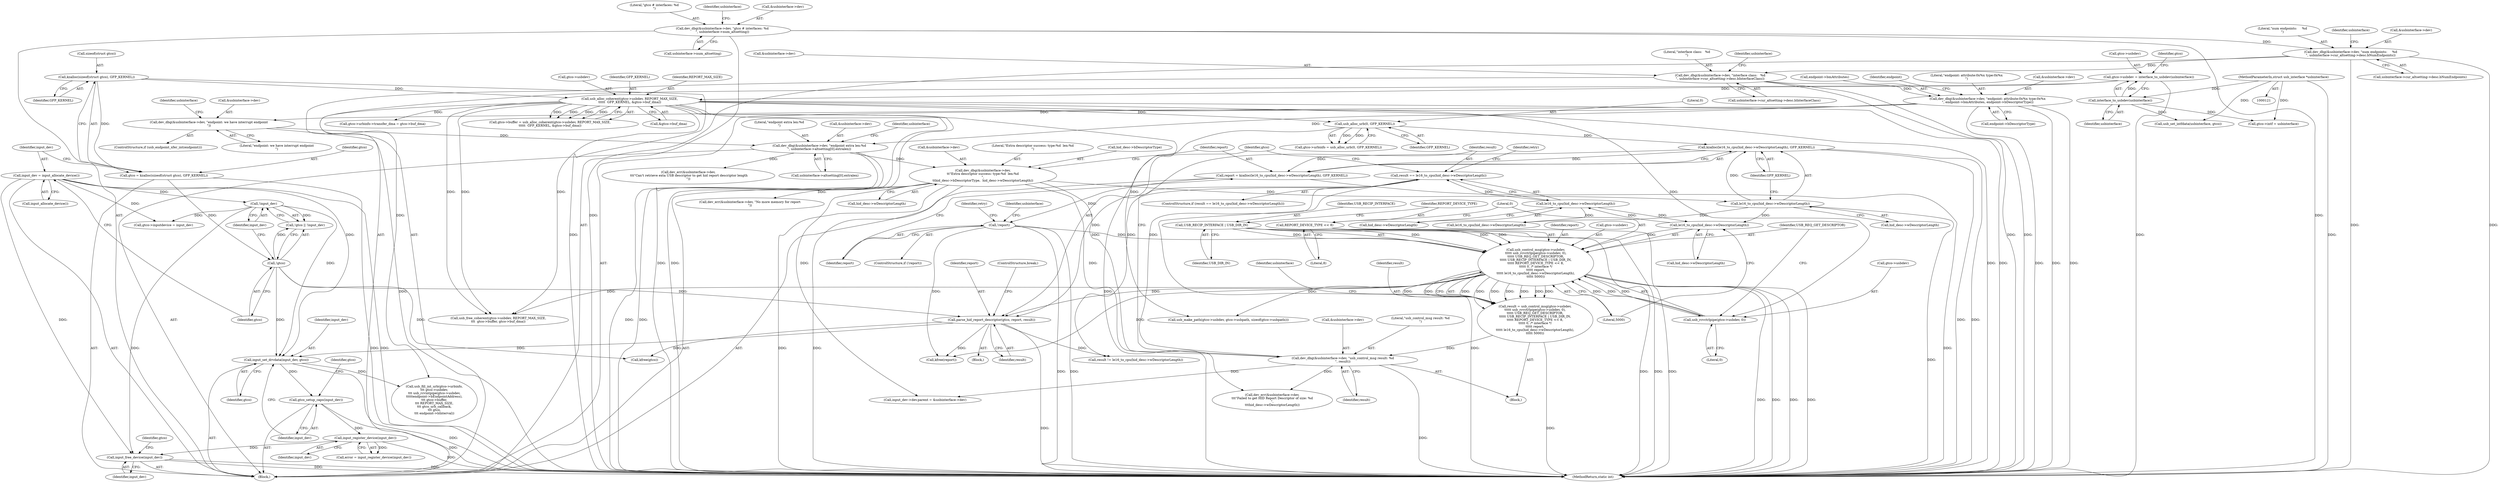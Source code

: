 digraph "0_linux_162f98dea487206d9ab79fc12ed64700667a894d@API" {
"1000625" [label="(Call,input_free_device(input_dev))"];
"1000142" [label="(Call,input_dev = input_allocate_device())"];
"1000149" [label="(Call,!input_dev)"];
"1000600" [label="(Call,input_register_device(input_dev))"];
"1000522" [label="(Call,gtco_setup_caps(input_dev))"];
"1000519" [label="(Call,input_set_drvdata(input_dev, gtco))"];
"1000448" [label="(Call,parse_hid_report_descriptor(gtco, report, result))"];
"1000147" [label="(Call,!gtco)"];
"1000136" [label="(Call,gtco = kzalloc(sizeof(struct gtco), GFP_KERNEL))"];
"1000138" [label="(Call,kzalloc(sizeof(struct gtco), GFP_KERNEL))"];
"1000410" [label="(Call,usb_control_msg(gtco->usbdev,\n\t\t\t\t\t usb_rcvctrlpipe(gtco->usbdev, 0),\n\t\t\t\t\t USB_REQ_GET_DESCRIPTOR,\n\t\t\t\t\t USB_RECIP_INTERFACE | USB_DIR_IN,\n\t\t\t\t\t REPORT_DEVICE_TYPE << 8,\n\t\t\t\t\t 0, /* interface */\n\t\t\t\t\t report,\n\t\t\t\t\t le16_to_cpu(hid_desc->wDescriptorLength),\n\t\t\t\t\t 5000))"];
"1000414" [label="(Call,usb_rcvctrlpipe(gtco->usbdev, 0))"];
"1000183" [label="(Call,usb_alloc_coherent(gtco->usbdev, REPORT_MAX_SIZE,\n\t\t\t\t\t  GFP_KERNEL, &gtco->buf_dma))"];
"1000168" [label="(Call,gtco->usbdev = interface_to_usbdev(usbinterface))"];
"1000172" [label="(Call,interface_to_usbdev(usbinterface))"];
"1000122" [label="(MethodParameterIn,struct usb_interface *usbinterface)"];
"1000420" [label="(Call,USB_RECIP_INTERFACE | USB_DIR_IN)"];
"1000423" [label="(Call,REPORT_DEVICE_TYPE << 8)"];
"1000384" [label="(Call,!report)"];
"1000375" [label="(Call,report = kzalloc(le16_to_cpu(hid_desc->wDescriptorLength), GFP_KERNEL))"];
"1000377" [label="(Call,kzalloc(le16_to_cpu(hid_desc->wDescriptorLength), GFP_KERNEL))"];
"1000378" [label="(Call,le16_to_cpu(hid_desc->wDescriptorLength))"];
"1000363" [label="(Call,dev_dbg(&usbinterface->dev,\n\t\t\"Extra descriptor success: type:%d  len:%d\n\",\n\t\thid_desc->bDescriptorType,  hid_desc->wDescriptorLength))"];
"1000328" [label="(Call,dev_dbg(&usbinterface->dev, \"endpoint extra len:%d\n\", usbinterface->altsetting[0].extralen))"];
"1000322" [label="(Call,dev_dbg(&usbinterface->dev, \"endpoint: we have interrupt endpoint\n\"))"];
"1000307" [label="(Call,dev_dbg(&usbinterface->dev, \"endpoint: attribute:0x%x type:0x%x\n\", endpoint->bmAttributes, endpoint->bDescriptorType))"];
"1000294" [label="(Call,dev_dbg(&usbinterface->dev, \"interface class:   %d\n\", usbinterface->cur_altsetting->desc.bInterfaceClass))"];
"1000281" [label="(Call,dev_dbg(&usbinterface->dev, \"num endpoints:     %d\n\", usbinterface->cur_altsetting->desc.bNumEndpoints))"];
"1000272" [label="(Call,dev_dbg(&usbinterface->dev, \"gtco # interfaces: %d\n\", usbinterface->num_altsetting))"];
"1000214" [label="(Call,usb_alloc_urb(0, GFP_KERNEL))"];
"1000428" [label="(Call,le16_to_cpu(hid_desc->wDescriptorLength))"];
"1000443" [label="(Call,le16_to_cpu(hid_desc->wDescriptorLength))"];
"1000441" [label="(Call,result == le16_to_cpu(hid_desc->wDescriptorLength))"];
"1000433" [label="(Call,dev_dbg(&usbinterface->dev, \"usb_control_msg result: %d\n\", result))"];
"1000408" [label="(Call,result = usb_control_msg(gtco->usbdev,\n\t\t\t\t\t usb_rcvctrlpipe(gtco->usbdev, 0),\n\t\t\t\t\t USB_REQ_GET_DESCRIPTOR,\n\t\t\t\t\t USB_RECIP_INTERFACE | USB_DIR_IN,\n\t\t\t\t\t REPORT_DEVICE_TYPE << 8,\n\t\t\t\t\t 0, /* interface */\n\t\t\t\t\t report,\n\t\t\t\t\t le16_to_cpu(hid_desc->wDescriptorLength),\n\t\t\t\t\t 5000))"];
"1000379" [label="(Call,hid_desc->wDescriptorLength)"];
"1000438" [label="(Literal,\"usb_control_msg result: %d\n\")"];
"1000146" [label="(Call,!gtco || !input_dev)"];
"1000333" [label="(Literal,\"endpoint extra len:%d\n\")"];
"1000376" [label="(Identifier,report)"];
"1000598" [label="(Call,error = input_register_device(input_dev))"];
"1000183" [label="(Call,usb_alloc_coherent(gtco->usbdev, REPORT_MAX_SIZE,\n\t\t\t\t\t  GFP_KERNEL, &gtco->buf_dma))"];
"1000436" [label="(Identifier,usbinterface)"];
"1000287" [label="(Call,usbinterface->cur_altsetting->desc.bNumEndpoints)"];
"1000419" [label="(Identifier,USB_REQ_GET_DESCRIPTOR)"];
"1000422" [label="(Identifier,USB_DIR_IN)"];
"1000150" [label="(Identifier,input_dev)"];
"1000382" [label="(Identifier,GFP_KERNEL)"];
"1000295" [label="(Call,&usbinterface->dev)"];
"1000364" [label="(Call,&usbinterface->dev)"];
"1000163" [label="(Call,gtco->inputdevice = input_dev)"];
"1000331" [label="(Identifier,usbinterface)"];
"1000595" [label="(Call,usb_set_intfdata(usbinterface, gtco))"];
"1000428" [label="(Call,le16_to_cpu(hid_desc->wDescriptorLength))"];
"1000294" [label="(Call,dev_dbg(&usbinterface->dev, \"interface class:   %d\n\", usbinterface->cur_altsetting->desc.bInterfaceClass))"];
"1000456" [label="(Call,result != le16_to_cpu(hid_desc->wDescriptorLength))"];
"1000420" [label="(Call,USB_RECIP_INTERFACE | USB_DIR_IN)"];
"1000410" [label="(Call,usb_control_msg(gtco->usbdev,\n\t\t\t\t\t usb_rcvctrlpipe(gtco->usbdev, 0),\n\t\t\t\t\t USB_REQ_GET_DESCRIPTOR,\n\t\t\t\t\t USB_RECIP_INTERFACE | USB_DIR_IN,\n\t\t\t\t\t REPORT_DEVICE_TYPE << 8,\n\t\t\t\t\t 0, /* interface */\n\t\t\t\t\t report,\n\t\t\t\t\t le16_to_cpu(hid_desc->wDescriptorLength),\n\t\t\t\t\t 5000))"];
"1000281" [label="(Call,dev_dbg(&usbinterface->dev, \"num endpoints:     %d\n\", usbinterface->cur_altsetting->desc.bNumEndpoints))"];
"1000188" [label="(Identifier,GFP_KERNEL)"];
"1000447" [label="(Block,)"];
"1000442" [label="(Identifier,result)"];
"1000458" [label="(Call,le16_to_cpu(hid_desc->wDescriptorLength))"];
"1000453" [label="(Call,kfree(report))"];
"1000628" [label="(Identifier,gtco)"];
"1000215" [label="(Literal,0)"];
"1000179" [label="(Call,gtco->buffer = usb_alloc_coherent(gtco->usbdev, REPORT_MAX_SIZE,\n\t\t\t\t\t  GFP_KERNEL, &gtco->buf_dma))"];
"1000407" [label="(Block,)"];
"1000139" [label="(Call,sizeof(struct gtco))"];
"1000421" [label="(Identifier,USB_RECIP_INTERFACE)"];
"1000439" [label="(Identifier,result)"];
"1000418" [label="(Literal,0)"];
"1000286" [label="(Literal,\"num endpoints:     %d\n\")"];
"1000277" [label="(Literal,\"gtco # interfaces: %d\n\")"];
"1000322" [label="(Call,dev_dbg(&usbinterface->dev, \"endpoint: we have interrupt endpoint\n\"))"];
"1000278" [label="(Call,usbinterface->num_altsetting)"];
"1000189" [label="(Call,&gtco->buf_dma)"];
"1000579" [label="(Call,gtco->urbinfo->transfer_dma = gtco->buf_dma)"];
"1000423" [label="(Call,REPORT_DEVICE_TYPE << 8)"];
"1000352" [label="(Call,dev_err(&usbinterface->dev,\n \t\t\t\"Can't retrieve exta USB descriptor to get hid report descriptor length\n\"))"];
"1000526" [label="(Identifier,gtco)"];
"1000383" [label="(ControlStructure,if (!report))"];
"1000284" [label="(Identifier,usbinterface)"];
"1000168" [label="(Call,gtco->usbdev = interface_to_usbdev(usbinterface))"];
"1000273" [label="(Call,&usbinterface->dev)"];
"1000147" [label="(Call,!gtco)"];
"1000451" [label="(Identifier,result)"];
"1000297" [label="(Identifier,usbinterface)"];
"1000415" [label="(Call,gtco->usbdev)"];
"1000312" [label="(Literal,\"endpoint: attribute:0x%x type:0x%x\n\")"];
"1000138" [label="(Call,kzalloc(sizeof(struct gtco), GFP_KERNEL))"];
"1000626" [label="(Identifier,input_dev)"];
"1000411" [label="(Call,gtco->usbdev)"];
"1000477" [label="(Call,usb_make_path(gtco->usbdev, gtco->usbpath, sizeof(gtco->usbpath)))"];
"1000387" [label="(Call,dev_err(&usbinterface->dev, \"No more memory for report\n\"))"];
"1000363" [label="(Call,dev_dbg(&usbinterface->dev,\n\t\t\"Extra descriptor success: type:%d  len:%d\n\",\n\t\thid_desc->bDescriptorType,  hid_desc->wDescriptorLength))"];
"1000450" [label="(Identifier,report)"];
"1000377" [label="(Call,kzalloc(le16_to_cpu(hid_desc->wDescriptorLength), GFP_KERNEL))"];
"1000173" [label="(Identifier,usbinterface)"];
"1000532" [label="(Call,input_dev->dev.parent = &usbinterface->dev)"];
"1000429" [label="(Call,hid_desc->wDescriptorLength)"];
"1000316" [label="(Call,endpoint->bDescriptorType)"];
"1000368" [label="(Literal,\"Extra descriptor success: type:%d  len:%d\n\")"];
"1000210" [label="(Call,gtco->urbinfo = usb_alloc_urb(0, GFP_KERNEL))"];
"1000427" [label="(Identifier,report)"];
"1000187" [label="(Identifier,REPORT_MAX_SIZE)"];
"1000414" [label="(Call,usb_rcvctrlpipe(gtco->usbdev, 0))"];
"1000172" [label="(Call,interface_to_usbdev(usbinterface))"];
"1000327" [label="(Literal,\"endpoint: we have interrupt endpoint\n\")"];
"1000372" [label="(Call,hid_desc->wDescriptorLength)"];
"1000400" [label="(Identifier,retry)"];
"1000137" [label="(Identifier,gtco)"];
"1000282" [label="(Call,&usbinterface->dev)"];
"1000319" [label="(ControlStructure,if (usb_endpoint_xfer_int(endpoint)))"];
"1000122" [label="(MethodParameterIn,struct usb_interface *usbinterface)"];
"1000408" [label="(Call,result = usb_control_msg(gtco->usbdev,\n\t\t\t\t\t usb_rcvctrlpipe(gtco->usbdev, 0),\n\t\t\t\t\t USB_REQ_GET_DESCRIPTOR,\n\t\t\t\t\t USB_RECIP_INTERFACE | USB_DIR_IN,\n\t\t\t\t\t REPORT_DEVICE_TYPE << 8,\n\t\t\t\t\t 0, /* interface */\n\t\t\t\t\t report,\n\t\t\t\t\t le16_to_cpu(hid_desc->wDescriptorLength),\n\t\t\t\t\t 5000))"];
"1000601" [label="(Identifier,input_dev)"];
"1000144" [label="(Call,input_allocate_device())"];
"1000425" [label="(Literal,8)"];
"1000124" [label="(Block,)"];
"1000136" [label="(Call,gtco = kzalloc(sizeof(struct gtco), GFP_KERNEL))"];
"1000143" [label="(Identifier,input_dev)"];
"1000522" [label="(Call,gtco_setup_caps(input_dev))"];
"1000184" [label="(Call,gtco->usbdev)"];
"1000631" [label="(MethodReturn,static int)"];
"1000520" [label="(Identifier,input_dev)"];
"1000214" [label="(Call,usb_alloc_urb(0, GFP_KERNEL))"];
"1000406" [label="(Identifier,retry)"];
"1000174" [label="(Call,gtco->intf = usbinterface)"];
"1000308" [label="(Call,&usbinterface->dev)"];
"1000463" [label="(Call,dev_err(&usbinterface->dev,\n\t\t\t\"Failed to get HID Report Descriptor of size: %d\n\",\n\t\t\thid_desc->wDescriptorLength))"];
"1000519" [label="(Call,input_set_drvdata(input_dev, gtco))"];
"1000452" [label="(ControlStructure,break;)"];
"1000432" [label="(Literal,5000)"];
"1000323" [label="(Call,&usbinterface->dev)"];
"1000149" [label="(Call,!input_dev)"];
"1000272" [label="(Call,dev_dbg(&usbinterface->dev, \"gtco # interfaces: %d\n\", usbinterface->num_altsetting))"];
"1000216" [label="(Identifier,GFP_KERNEL)"];
"1000141" [label="(Identifier,GFP_KERNEL)"];
"1000523" [label="(Identifier,input_dev)"];
"1000313" [label="(Call,endpoint->bmAttributes)"];
"1000369" [label="(Call,hid_desc->bDescriptorType)"];
"1000300" [label="(Call,usbinterface->cur_altsetting->desc.bInterfaceClass)"];
"1000142" [label="(Call,input_dev = input_allocate_device())"];
"1000334" [label="(Call,usbinterface->altsetting[0].extralen)"];
"1000329" [label="(Call,&usbinterface->dev)"];
"1000444" [label="(Call,hid_desc->wDescriptorLength)"];
"1000434" [label="(Call,&usbinterface->dev)"];
"1000176" [label="(Identifier,gtco)"];
"1000385" [label="(Identifier,report)"];
"1000625" [label="(Call,input_free_device(input_dev))"];
"1000299" [label="(Literal,\"interface class:   %d\n\")"];
"1000627" [label="(Call,kfree(gtco))"];
"1000321" [label="(Identifier,endpoint)"];
"1000424" [label="(Identifier,REPORT_DEVICE_TYPE)"];
"1000148" [label="(Identifier,gtco)"];
"1000378" [label="(Call,le16_to_cpu(hid_desc->wDescriptorLength))"];
"1000521" [label="(Identifier,gtco)"];
"1000384" [label="(Call,!report)"];
"1000600" [label="(Call,input_register_device(input_dev))"];
"1000449" [label="(Identifier,gtco)"];
"1000433" [label="(Call,dev_dbg(&usbinterface->dev, \"usb_control_msg result: %d\n\", result))"];
"1000390" [label="(Identifier,usbinterface)"];
"1000441" [label="(Call,result == le16_to_cpu(hid_desc->wDescriptorLength))"];
"1000375" [label="(Call,report = kzalloc(le16_to_cpu(hid_desc->wDescriptorLength), GFP_KERNEL))"];
"1000307" [label="(Call,dev_dbg(&usbinterface->dev, \"endpoint: attribute:0x%x type:0x%x\n\", endpoint->bmAttributes, endpoint->bDescriptorType))"];
"1000328" [label="(Call,dev_dbg(&usbinterface->dev, \"endpoint extra len:%d\n\", usbinterface->altsetting[0].extralen))"];
"1000613" [label="(Call,usb_free_coherent(gtco->usbdev, REPORT_MAX_SIZE,\n\t\t\t  gtco->buffer, gtco->buf_dma))"];
"1000426" [label="(Literal,0)"];
"1000169" [label="(Call,gtco->usbdev)"];
"1000310" [label="(Identifier,usbinterface)"];
"1000443" [label="(Call,le16_to_cpu(hid_desc->wDescriptorLength))"];
"1000409" [label="(Identifier,result)"];
"1000345" [label="(Identifier,usbinterface)"];
"1000556" [label="(Call,usb_fill_int_urb(gtco->urbinfo,\n\t\t\t gtco->usbdev,\n\t\t\t usb_rcvintpipe(gtco->usbdev,\n\t\t\t\t\tendpoint->bEndpointAddress),\n\t\t\t gtco->buffer,\n\t\t\t REPORT_MAX_SIZE,\n\t\t\t gtco_urb_callback,\n\t\t\t gtco,\n\t\t\t endpoint->bInterval))"];
"1000448" [label="(Call,parse_hid_report_descriptor(gtco, report, result))"];
"1000440" [label="(ControlStructure,if (result == le16_to_cpu(hid_desc->wDescriptorLength)))"];
"1000625" -> "1000124"  [label="AST: "];
"1000625" -> "1000626"  [label="CFG: "];
"1000626" -> "1000625"  [label="AST: "];
"1000628" -> "1000625"  [label="CFG: "];
"1000625" -> "1000631"  [label="DDG: "];
"1000625" -> "1000631"  [label="DDG: "];
"1000142" -> "1000625"  [label="DDG: "];
"1000149" -> "1000625"  [label="DDG: "];
"1000600" -> "1000625"  [label="DDG: "];
"1000142" -> "1000124"  [label="AST: "];
"1000142" -> "1000144"  [label="CFG: "];
"1000143" -> "1000142"  [label="AST: "];
"1000144" -> "1000142"  [label="AST: "];
"1000148" -> "1000142"  [label="CFG: "];
"1000142" -> "1000631"  [label="DDG: "];
"1000142" -> "1000149"  [label="DDG: "];
"1000142" -> "1000163"  [label="DDG: "];
"1000142" -> "1000519"  [label="DDG: "];
"1000149" -> "1000146"  [label="AST: "];
"1000149" -> "1000150"  [label="CFG: "];
"1000150" -> "1000149"  [label="AST: "];
"1000146" -> "1000149"  [label="CFG: "];
"1000149" -> "1000146"  [label="DDG: "];
"1000149" -> "1000163"  [label="DDG: "];
"1000149" -> "1000519"  [label="DDG: "];
"1000600" -> "1000598"  [label="AST: "];
"1000600" -> "1000601"  [label="CFG: "];
"1000601" -> "1000600"  [label="AST: "];
"1000598" -> "1000600"  [label="CFG: "];
"1000600" -> "1000631"  [label="DDG: "];
"1000600" -> "1000598"  [label="DDG: "];
"1000522" -> "1000600"  [label="DDG: "];
"1000522" -> "1000124"  [label="AST: "];
"1000522" -> "1000523"  [label="CFG: "];
"1000523" -> "1000522"  [label="AST: "];
"1000526" -> "1000522"  [label="CFG: "];
"1000522" -> "1000631"  [label="DDG: "];
"1000519" -> "1000522"  [label="DDG: "];
"1000519" -> "1000124"  [label="AST: "];
"1000519" -> "1000521"  [label="CFG: "];
"1000520" -> "1000519"  [label="AST: "];
"1000521" -> "1000519"  [label="AST: "];
"1000523" -> "1000519"  [label="CFG: "];
"1000519" -> "1000631"  [label="DDG: "];
"1000448" -> "1000519"  [label="DDG: "];
"1000147" -> "1000519"  [label="DDG: "];
"1000519" -> "1000556"  [label="DDG: "];
"1000448" -> "1000447"  [label="AST: "];
"1000448" -> "1000451"  [label="CFG: "];
"1000449" -> "1000448"  [label="AST: "];
"1000450" -> "1000448"  [label="AST: "];
"1000451" -> "1000448"  [label="AST: "];
"1000452" -> "1000448"  [label="CFG: "];
"1000448" -> "1000631"  [label="DDG: "];
"1000147" -> "1000448"  [label="DDG: "];
"1000410" -> "1000448"  [label="DDG: "];
"1000441" -> "1000448"  [label="DDG: "];
"1000448" -> "1000453"  [label="DDG: "];
"1000448" -> "1000456"  [label="DDG: "];
"1000448" -> "1000627"  [label="DDG: "];
"1000147" -> "1000146"  [label="AST: "];
"1000147" -> "1000148"  [label="CFG: "];
"1000148" -> "1000147"  [label="AST: "];
"1000150" -> "1000147"  [label="CFG: "];
"1000146" -> "1000147"  [label="CFG: "];
"1000147" -> "1000146"  [label="DDG: "];
"1000136" -> "1000147"  [label="DDG: "];
"1000147" -> "1000627"  [label="DDG: "];
"1000136" -> "1000124"  [label="AST: "];
"1000136" -> "1000138"  [label="CFG: "];
"1000137" -> "1000136"  [label="AST: "];
"1000138" -> "1000136"  [label="AST: "];
"1000143" -> "1000136"  [label="CFG: "];
"1000136" -> "1000631"  [label="DDG: "];
"1000138" -> "1000136"  [label="DDG: "];
"1000138" -> "1000141"  [label="CFG: "];
"1000139" -> "1000138"  [label="AST: "];
"1000141" -> "1000138"  [label="AST: "];
"1000138" -> "1000631"  [label="DDG: "];
"1000138" -> "1000183"  [label="DDG: "];
"1000410" -> "1000408"  [label="AST: "];
"1000410" -> "1000432"  [label="CFG: "];
"1000411" -> "1000410"  [label="AST: "];
"1000414" -> "1000410"  [label="AST: "];
"1000419" -> "1000410"  [label="AST: "];
"1000420" -> "1000410"  [label="AST: "];
"1000423" -> "1000410"  [label="AST: "];
"1000426" -> "1000410"  [label="AST: "];
"1000427" -> "1000410"  [label="AST: "];
"1000428" -> "1000410"  [label="AST: "];
"1000432" -> "1000410"  [label="AST: "];
"1000408" -> "1000410"  [label="CFG: "];
"1000410" -> "1000631"  [label="DDG: "];
"1000410" -> "1000631"  [label="DDG: "];
"1000410" -> "1000631"  [label="DDG: "];
"1000410" -> "1000631"  [label="DDG: "];
"1000410" -> "1000408"  [label="DDG: "];
"1000410" -> "1000408"  [label="DDG: "];
"1000410" -> "1000408"  [label="DDG: "];
"1000410" -> "1000408"  [label="DDG: "];
"1000410" -> "1000408"  [label="DDG: "];
"1000410" -> "1000408"  [label="DDG: "];
"1000410" -> "1000408"  [label="DDG: "];
"1000410" -> "1000408"  [label="DDG: "];
"1000410" -> "1000408"  [label="DDG: "];
"1000414" -> "1000410"  [label="DDG: "];
"1000414" -> "1000410"  [label="DDG: "];
"1000410" -> "1000414"  [label="DDG: "];
"1000420" -> "1000410"  [label="DDG: "];
"1000420" -> "1000410"  [label="DDG: "];
"1000423" -> "1000410"  [label="DDG: "];
"1000423" -> "1000410"  [label="DDG: "];
"1000384" -> "1000410"  [label="DDG: "];
"1000428" -> "1000410"  [label="DDG: "];
"1000410" -> "1000453"  [label="DDG: "];
"1000410" -> "1000477"  [label="DDG: "];
"1000410" -> "1000613"  [label="DDG: "];
"1000414" -> "1000418"  [label="CFG: "];
"1000415" -> "1000414"  [label="AST: "];
"1000418" -> "1000414"  [label="AST: "];
"1000419" -> "1000414"  [label="CFG: "];
"1000183" -> "1000414"  [label="DDG: "];
"1000183" -> "1000179"  [label="AST: "];
"1000183" -> "1000189"  [label="CFG: "];
"1000184" -> "1000183"  [label="AST: "];
"1000187" -> "1000183"  [label="AST: "];
"1000188" -> "1000183"  [label="AST: "];
"1000189" -> "1000183"  [label="AST: "];
"1000179" -> "1000183"  [label="CFG: "];
"1000183" -> "1000631"  [label="DDG: "];
"1000183" -> "1000631"  [label="DDG: "];
"1000183" -> "1000631"  [label="DDG: "];
"1000183" -> "1000631"  [label="DDG: "];
"1000183" -> "1000179"  [label="DDG: "];
"1000183" -> "1000179"  [label="DDG: "];
"1000183" -> "1000179"  [label="DDG: "];
"1000183" -> "1000179"  [label="DDG: "];
"1000168" -> "1000183"  [label="DDG: "];
"1000183" -> "1000214"  [label="DDG: "];
"1000183" -> "1000477"  [label="DDG: "];
"1000183" -> "1000556"  [label="DDG: "];
"1000183" -> "1000579"  [label="DDG: "];
"1000183" -> "1000613"  [label="DDG: "];
"1000183" -> "1000613"  [label="DDG: "];
"1000183" -> "1000613"  [label="DDG: "];
"1000168" -> "1000124"  [label="AST: "];
"1000168" -> "1000172"  [label="CFG: "];
"1000169" -> "1000168"  [label="AST: "];
"1000172" -> "1000168"  [label="AST: "];
"1000176" -> "1000168"  [label="CFG: "];
"1000168" -> "1000631"  [label="DDG: "];
"1000172" -> "1000168"  [label="DDG: "];
"1000172" -> "1000173"  [label="CFG: "];
"1000173" -> "1000172"  [label="AST: "];
"1000122" -> "1000172"  [label="DDG: "];
"1000172" -> "1000174"  [label="DDG: "];
"1000172" -> "1000595"  [label="DDG: "];
"1000122" -> "1000121"  [label="AST: "];
"1000122" -> "1000631"  [label="DDG: "];
"1000122" -> "1000174"  [label="DDG: "];
"1000122" -> "1000595"  [label="DDG: "];
"1000420" -> "1000422"  [label="CFG: "];
"1000421" -> "1000420"  [label="AST: "];
"1000422" -> "1000420"  [label="AST: "];
"1000424" -> "1000420"  [label="CFG: "];
"1000420" -> "1000631"  [label="DDG: "];
"1000420" -> "1000631"  [label="DDG: "];
"1000423" -> "1000425"  [label="CFG: "];
"1000424" -> "1000423"  [label="AST: "];
"1000425" -> "1000423"  [label="AST: "];
"1000426" -> "1000423"  [label="CFG: "];
"1000423" -> "1000631"  [label="DDG: "];
"1000384" -> "1000383"  [label="AST: "];
"1000384" -> "1000385"  [label="CFG: "];
"1000385" -> "1000384"  [label="AST: "];
"1000390" -> "1000384"  [label="CFG: "];
"1000400" -> "1000384"  [label="CFG: "];
"1000384" -> "1000631"  [label="DDG: "];
"1000384" -> "1000631"  [label="DDG: "];
"1000375" -> "1000384"  [label="DDG: "];
"1000384" -> "1000453"  [label="DDG: "];
"1000375" -> "1000124"  [label="AST: "];
"1000375" -> "1000377"  [label="CFG: "];
"1000376" -> "1000375"  [label="AST: "];
"1000377" -> "1000375"  [label="AST: "];
"1000385" -> "1000375"  [label="CFG: "];
"1000375" -> "1000631"  [label="DDG: "];
"1000377" -> "1000375"  [label="DDG: "];
"1000377" -> "1000375"  [label="DDG: "];
"1000377" -> "1000382"  [label="CFG: "];
"1000378" -> "1000377"  [label="AST: "];
"1000382" -> "1000377"  [label="AST: "];
"1000377" -> "1000631"  [label="DDG: "];
"1000377" -> "1000631"  [label="DDG: "];
"1000378" -> "1000377"  [label="DDG: "];
"1000214" -> "1000377"  [label="DDG: "];
"1000378" -> "1000379"  [label="CFG: "];
"1000379" -> "1000378"  [label="AST: "];
"1000382" -> "1000378"  [label="CFG: "];
"1000378" -> "1000631"  [label="DDG: "];
"1000363" -> "1000378"  [label="DDG: "];
"1000378" -> "1000428"  [label="DDG: "];
"1000378" -> "1000458"  [label="DDG: "];
"1000363" -> "1000124"  [label="AST: "];
"1000363" -> "1000372"  [label="CFG: "];
"1000364" -> "1000363"  [label="AST: "];
"1000368" -> "1000363"  [label="AST: "];
"1000369" -> "1000363"  [label="AST: "];
"1000372" -> "1000363"  [label="AST: "];
"1000376" -> "1000363"  [label="CFG: "];
"1000363" -> "1000631"  [label="DDG: "];
"1000363" -> "1000631"  [label="DDG: "];
"1000328" -> "1000363"  [label="DDG: "];
"1000363" -> "1000387"  [label="DDG: "];
"1000363" -> "1000433"  [label="DDG: "];
"1000363" -> "1000463"  [label="DDG: "];
"1000363" -> "1000532"  [label="DDG: "];
"1000328" -> "1000124"  [label="AST: "];
"1000328" -> "1000334"  [label="CFG: "];
"1000329" -> "1000328"  [label="AST: "];
"1000333" -> "1000328"  [label="AST: "];
"1000334" -> "1000328"  [label="AST: "];
"1000345" -> "1000328"  [label="CFG: "];
"1000328" -> "1000631"  [label="DDG: "];
"1000328" -> "1000631"  [label="DDG: "];
"1000322" -> "1000328"  [label="DDG: "];
"1000307" -> "1000328"  [label="DDG: "];
"1000328" -> "1000352"  [label="DDG: "];
"1000322" -> "1000319"  [label="AST: "];
"1000322" -> "1000327"  [label="CFG: "];
"1000323" -> "1000322"  [label="AST: "];
"1000327" -> "1000322"  [label="AST: "];
"1000331" -> "1000322"  [label="CFG: "];
"1000322" -> "1000631"  [label="DDG: "];
"1000307" -> "1000322"  [label="DDG: "];
"1000307" -> "1000124"  [label="AST: "];
"1000307" -> "1000316"  [label="CFG: "];
"1000308" -> "1000307"  [label="AST: "];
"1000312" -> "1000307"  [label="AST: "];
"1000313" -> "1000307"  [label="AST: "];
"1000316" -> "1000307"  [label="AST: "];
"1000321" -> "1000307"  [label="CFG: "];
"1000307" -> "1000631"  [label="DDG: "];
"1000307" -> "1000631"  [label="DDG: "];
"1000307" -> "1000631"  [label="DDG: "];
"1000294" -> "1000307"  [label="DDG: "];
"1000294" -> "1000124"  [label="AST: "];
"1000294" -> "1000300"  [label="CFG: "];
"1000295" -> "1000294"  [label="AST: "];
"1000299" -> "1000294"  [label="AST: "];
"1000300" -> "1000294"  [label="AST: "];
"1000310" -> "1000294"  [label="CFG: "];
"1000294" -> "1000631"  [label="DDG: "];
"1000294" -> "1000631"  [label="DDG: "];
"1000281" -> "1000294"  [label="DDG: "];
"1000281" -> "1000124"  [label="AST: "];
"1000281" -> "1000287"  [label="CFG: "];
"1000282" -> "1000281"  [label="AST: "];
"1000286" -> "1000281"  [label="AST: "];
"1000287" -> "1000281"  [label="AST: "];
"1000297" -> "1000281"  [label="CFG: "];
"1000281" -> "1000631"  [label="DDG: "];
"1000281" -> "1000631"  [label="DDG: "];
"1000272" -> "1000281"  [label="DDG: "];
"1000272" -> "1000124"  [label="AST: "];
"1000272" -> "1000278"  [label="CFG: "];
"1000273" -> "1000272"  [label="AST: "];
"1000277" -> "1000272"  [label="AST: "];
"1000278" -> "1000272"  [label="AST: "];
"1000284" -> "1000272"  [label="CFG: "];
"1000272" -> "1000631"  [label="DDG: "];
"1000272" -> "1000631"  [label="DDG: "];
"1000214" -> "1000210"  [label="AST: "];
"1000214" -> "1000216"  [label="CFG: "];
"1000215" -> "1000214"  [label="AST: "];
"1000216" -> "1000214"  [label="AST: "];
"1000210" -> "1000214"  [label="CFG: "];
"1000214" -> "1000631"  [label="DDG: "];
"1000214" -> "1000210"  [label="DDG: "];
"1000214" -> "1000210"  [label="DDG: "];
"1000428" -> "1000429"  [label="CFG: "];
"1000429" -> "1000428"  [label="AST: "];
"1000432" -> "1000428"  [label="CFG: "];
"1000443" -> "1000428"  [label="DDG: "];
"1000428" -> "1000443"  [label="DDG: "];
"1000443" -> "1000441"  [label="AST: "];
"1000443" -> "1000444"  [label="CFG: "];
"1000444" -> "1000443"  [label="AST: "];
"1000441" -> "1000443"  [label="CFG: "];
"1000443" -> "1000441"  [label="DDG: "];
"1000443" -> "1000458"  [label="DDG: "];
"1000441" -> "1000440"  [label="AST: "];
"1000442" -> "1000441"  [label="AST: "];
"1000449" -> "1000441"  [label="CFG: "];
"1000406" -> "1000441"  [label="CFG: "];
"1000441" -> "1000631"  [label="DDG: "];
"1000433" -> "1000441"  [label="DDG: "];
"1000441" -> "1000456"  [label="DDG: "];
"1000433" -> "1000407"  [label="AST: "];
"1000433" -> "1000439"  [label="CFG: "];
"1000434" -> "1000433"  [label="AST: "];
"1000438" -> "1000433"  [label="AST: "];
"1000439" -> "1000433"  [label="AST: "];
"1000442" -> "1000433"  [label="CFG: "];
"1000433" -> "1000631"  [label="DDG: "];
"1000408" -> "1000433"  [label="DDG: "];
"1000433" -> "1000463"  [label="DDG: "];
"1000433" -> "1000532"  [label="DDG: "];
"1000408" -> "1000407"  [label="AST: "];
"1000409" -> "1000408"  [label="AST: "];
"1000436" -> "1000408"  [label="CFG: "];
"1000408" -> "1000631"  [label="DDG: "];
}
